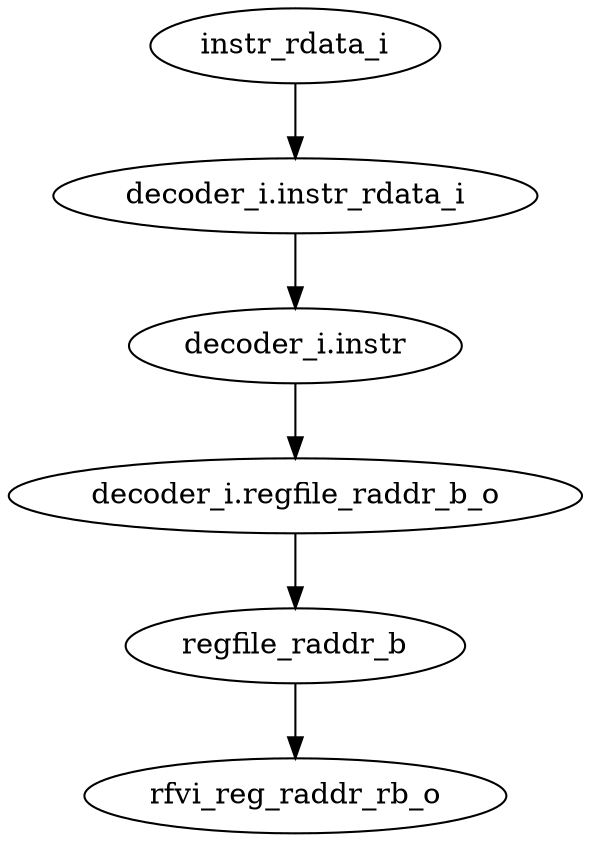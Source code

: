 strict digraph "" {
	instr_rdata_i	 [complexity=6,
		importance=0.0111314396899,
		rank=0.00185523994832];
	"decoder_i.instr_rdata_i"	 [complexity=6,
		importance=0.00963547699949,
		rank=0.00160591283325];
	instr_rdata_i -> "decoder_i.instr_rdata_i";
	rfvi_reg_raddr_rb_o	 [complexity=0,
		importance=0.00196369500569,
		rank=0.0];
	"decoder_i.instr"	 [complexity=4,
		importance=0.00776551521804,
		rank=0.00194137880451];
	"decoder_i.regfile_raddr_b_o"	 [complexity=2,
		importance=0.00533458464794,
		rank=0.00266729232397];
	"decoder_i.instr" -> "decoder_i.regfile_raddr_b_o";
	regfile_raddr_b	 [complexity=2,
		importance=0.00383464990627,
		rank=0.00191732495314];
	"decoder_i.regfile_raddr_b_o" -> regfile_raddr_b;
	"decoder_i.instr_rdata_i" -> "decoder_i.instr";
	regfile_raddr_b -> rfvi_reg_raddr_rb_o;
}
